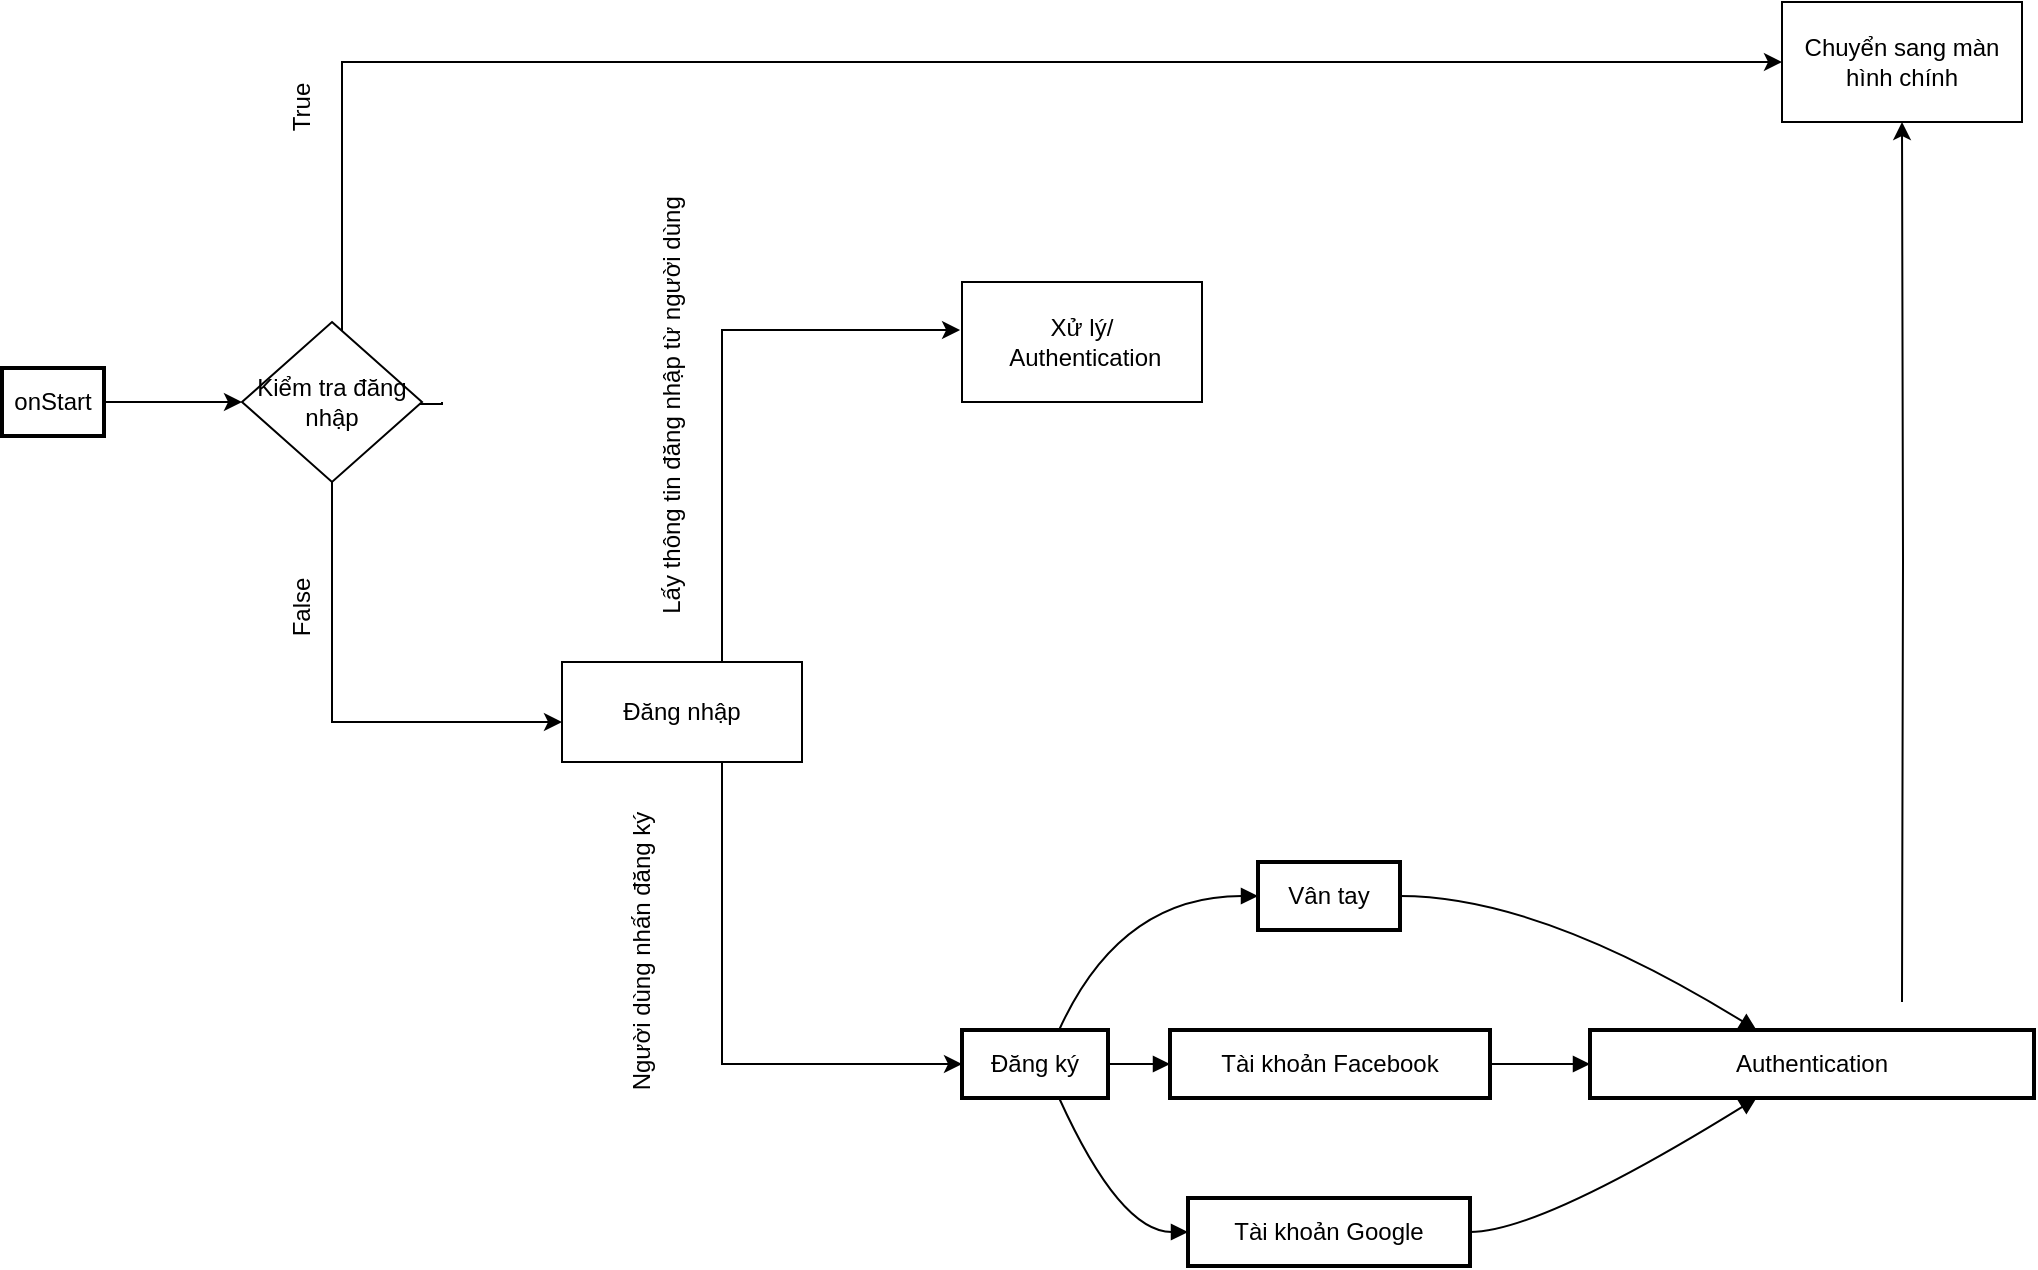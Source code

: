 <mxfile version="21.2.2" type="device">
  <diagram name="Page-1" id="IK5InC27l_4ex-hldAag">
    <mxGraphModel dx="2236" dy="1885" grid="1" gridSize="10" guides="1" tooltips="1" connect="1" arrows="1" fold="1" page="1" pageScale="1" pageWidth="850" pageHeight="1100" math="0" shadow="0">
      <root>
        <mxCell id="0" />
        <mxCell id="1" parent="0" />
        <mxCell id="tjBDHsgqNmVwcGWJkq0I-20" style="edgeStyle=orthogonalEdgeStyle;rounded=0;orthogonalLoop=1;jettySize=auto;html=1;" edge="1" parent="1" source="2">
          <mxGeometry relative="1" as="geometry">
            <mxPoint x="20" y="-130" as="targetPoint" />
          </mxGeometry>
        </mxCell>
        <mxCell id="2" value="onStart" style="whiteSpace=wrap;strokeWidth=2;" parent="1" vertex="1">
          <mxGeometry x="-100" y="-147" width="51" height="34" as="geometry" />
        </mxCell>
        <mxCell id="3" value="Đăng ký" style="whiteSpace=wrap;strokeWidth=2;" parent="1" vertex="1">
          <mxGeometry x="380" y="184" width="73" height="34" as="geometry" />
        </mxCell>
        <mxCell id="4" value="Vân tay" style="whiteSpace=wrap;strokeWidth=2;" parent="1" vertex="1">
          <mxGeometry x="528" y="100" width="71" height="34" as="geometry" />
        </mxCell>
        <mxCell id="5" value="Tài khoản Facebook" style="whiteSpace=wrap;strokeWidth=2;" parent="1" vertex="1">
          <mxGeometry x="484" y="184" width="160" height="34" as="geometry" />
        </mxCell>
        <mxCell id="6" value="Tài khoản Google" style="whiteSpace=wrap;strokeWidth=2;" parent="1" vertex="1">
          <mxGeometry x="493" y="268" width="141" height="34" as="geometry" />
        </mxCell>
        <mxCell id="tjBDHsgqNmVwcGWJkq0I-39" style="edgeStyle=orthogonalEdgeStyle;rounded=0;orthogonalLoop=1;jettySize=auto;html=1;entryX=0.5;entryY=1;entryDx=0;entryDy=0;" edge="1" parent="1" target="tjBDHsgqNmVwcGWJkq0I-23">
          <mxGeometry relative="1" as="geometry">
            <mxPoint x="850" y="170" as="sourcePoint" />
          </mxGeometry>
        </mxCell>
        <mxCell id="7" value="Authentication" style="whiteSpace=wrap;strokeWidth=2;" parent="1" vertex="1">
          <mxGeometry x="694" y="184" width="222" height="34" as="geometry" />
        </mxCell>
        <mxCell id="9" value="" style="curved=1;startArrow=none;endArrow=block;exitX=0.665;exitY=0;entryX=0.001;entryY=0.5;" parent="1" source="3" target="4" edge="1">
          <mxGeometry relative="1" as="geometry">
            <Array as="points">
              <mxPoint x="459" y="117" />
            </Array>
          </mxGeometry>
        </mxCell>
        <mxCell id="10" value="" style="curved=1;startArrow=none;endArrow=block;exitX=0.994;exitY=0.5;entryX=-0.003;entryY=0.5;" parent="1" source="3" target="5" edge="1">
          <mxGeometry relative="1" as="geometry">
            <Array as="points" />
          </mxGeometry>
        </mxCell>
        <mxCell id="11" value="" style="curved=1;startArrow=none;endArrow=block;exitX=0.665;exitY=1;entryX=-0.0;entryY=0.5;" parent="1" source="3" target="6" edge="1">
          <mxGeometry relative="1" as="geometry">
            <Array as="points">
              <mxPoint x="459" y="285" />
            </Array>
          </mxGeometry>
        </mxCell>
        <mxCell id="12" value="" style="curved=1;startArrow=none;endArrow=block;exitX=1.003;exitY=0.5;entryX=0.375;entryY=0;" parent="1" source="4" target="7" edge="1">
          <mxGeometry relative="1" as="geometry">
            <Array as="points">
              <mxPoint x="669" y="117" />
            </Array>
          </mxGeometry>
        </mxCell>
        <mxCell id="13" value="" style="curved=1;startArrow=none;endArrow=block;exitX=0.998;exitY=0.5;entryX=-0.001;entryY=0.5;" parent="1" source="5" target="7" edge="1">
          <mxGeometry relative="1" as="geometry">
            <Array as="points" />
          </mxGeometry>
        </mxCell>
        <mxCell id="14" value="" style="curved=1;startArrow=none;endArrow=block;exitX=1.002;exitY=0.5;entryX=0.375;entryY=1;" parent="1" source="6" target="7" edge="1">
          <mxGeometry relative="1" as="geometry">
            <Array as="points">
              <mxPoint x="669" y="285" />
            </Array>
          </mxGeometry>
        </mxCell>
        <mxCell id="tjBDHsgqNmVwcGWJkq0I-24" style="edgeStyle=orthogonalEdgeStyle;rounded=0;orthogonalLoop=1;jettySize=auto;html=1;entryX=0;entryY=0.5;entryDx=0;entryDy=0;" edge="1" parent="1" target="tjBDHsgqNmVwcGWJkq0I-23">
          <mxGeometry relative="1" as="geometry">
            <mxPoint x="120" y="-130" as="sourcePoint" />
            <Array as="points">
              <mxPoint x="120" y="-129" />
              <mxPoint x="70" y="-129" />
              <mxPoint x="70" y="-300" />
              <mxPoint x="180" y="-300" />
            </Array>
          </mxGeometry>
        </mxCell>
        <mxCell id="tjBDHsgqNmVwcGWJkq0I-23" value="Chuyển sang màn hình chính" style="rounded=0;whiteSpace=wrap;html=1;" vertex="1" parent="1">
          <mxGeometry x="790" y="-330" width="120" height="60" as="geometry" />
        </mxCell>
        <mxCell id="tjBDHsgqNmVwcGWJkq0I-25" value="True" style="text;html=1;align=center;verticalAlign=middle;resizable=0;points=[];autosize=1;strokeColor=none;fillColor=none;rotation=270;" vertex="1" parent="1">
          <mxGeometry x="25" y="-292" width="50" height="30" as="geometry" />
        </mxCell>
        <mxCell id="tjBDHsgqNmVwcGWJkq0I-30" style="edgeStyle=orthogonalEdgeStyle;rounded=0;orthogonalLoop=1;jettySize=auto;html=1;" edge="1" parent="1" source="tjBDHsgqNmVwcGWJkq0I-27">
          <mxGeometry relative="1" as="geometry">
            <mxPoint x="180" y="30" as="targetPoint" />
            <Array as="points">
              <mxPoint x="65" y="30" />
            </Array>
          </mxGeometry>
        </mxCell>
        <mxCell id="tjBDHsgqNmVwcGWJkq0I-27" value="Kiểm tra đăng nhập" style="rhombus;whiteSpace=wrap;html=1;" vertex="1" parent="1">
          <mxGeometry x="20" y="-170" width="90" height="80" as="geometry" />
        </mxCell>
        <mxCell id="tjBDHsgqNmVwcGWJkq0I-33" style="edgeStyle=orthogonalEdgeStyle;rounded=0;orthogonalLoop=1;jettySize=auto;html=1;entryX=-0.008;entryY=0.4;entryDx=0;entryDy=0;entryPerimeter=0;" edge="1" parent="1" source="tjBDHsgqNmVwcGWJkq0I-28" target="tjBDHsgqNmVwcGWJkq0I-32">
          <mxGeometry relative="1" as="geometry">
            <Array as="points">
              <mxPoint x="260" y="-166" />
            </Array>
          </mxGeometry>
        </mxCell>
        <mxCell id="tjBDHsgqNmVwcGWJkq0I-36" style="edgeStyle=orthogonalEdgeStyle;rounded=0;orthogonalLoop=1;jettySize=auto;html=1;entryX=0;entryY=0.5;entryDx=0;entryDy=0;" edge="1" parent="1" source="tjBDHsgqNmVwcGWJkq0I-28" target="3">
          <mxGeometry relative="1" as="geometry">
            <Array as="points">
              <mxPoint x="260" y="201" />
            </Array>
          </mxGeometry>
        </mxCell>
        <mxCell id="tjBDHsgqNmVwcGWJkq0I-28" value="Đăng nhập" style="rounded=0;whiteSpace=wrap;html=1;" vertex="1" parent="1">
          <mxGeometry x="180" width="120" height="50" as="geometry" />
        </mxCell>
        <mxCell id="tjBDHsgqNmVwcGWJkq0I-31" value="False&lt;br&gt;" style="text;html=1;align=center;verticalAlign=middle;resizable=0;points=[];autosize=1;strokeColor=none;fillColor=none;rotation=270;" vertex="1" parent="1">
          <mxGeometry x="25" y="-42" width="50" height="30" as="geometry" />
        </mxCell>
        <mxCell id="tjBDHsgqNmVwcGWJkq0I-32" value="Xử lý/&lt;br&gt;&amp;nbsp;Authentication" style="rounded=0;whiteSpace=wrap;html=1;" vertex="1" parent="1">
          <mxGeometry x="380" y="-190" width="120" height="60" as="geometry" />
        </mxCell>
        <mxCell id="tjBDHsgqNmVwcGWJkq0I-34" value="Lấy thông tin đăng nhập từ người dùng" style="text;html=1;align=center;verticalAlign=middle;resizable=0;points=[];autosize=1;strokeColor=none;fillColor=none;rotation=270;" vertex="1" parent="1">
          <mxGeometry x="120" y="-143" width="230" height="30" as="geometry" />
        </mxCell>
        <mxCell id="tjBDHsgqNmVwcGWJkq0I-37" value="Người dùng nhấn đăng ký" style="text;html=1;align=center;verticalAlign=middle;resizable=0;points=[];autosize=1;strokeColor=none;fillColor=none;rotation=270;" vertex="1" parent="1">
          <mxGeometry x="140" y="130" width="160" height="30" as="geometry" />
        </mxCell>
      </root>
    </mxGraphModel>
  </diagram>
</mxfile>
